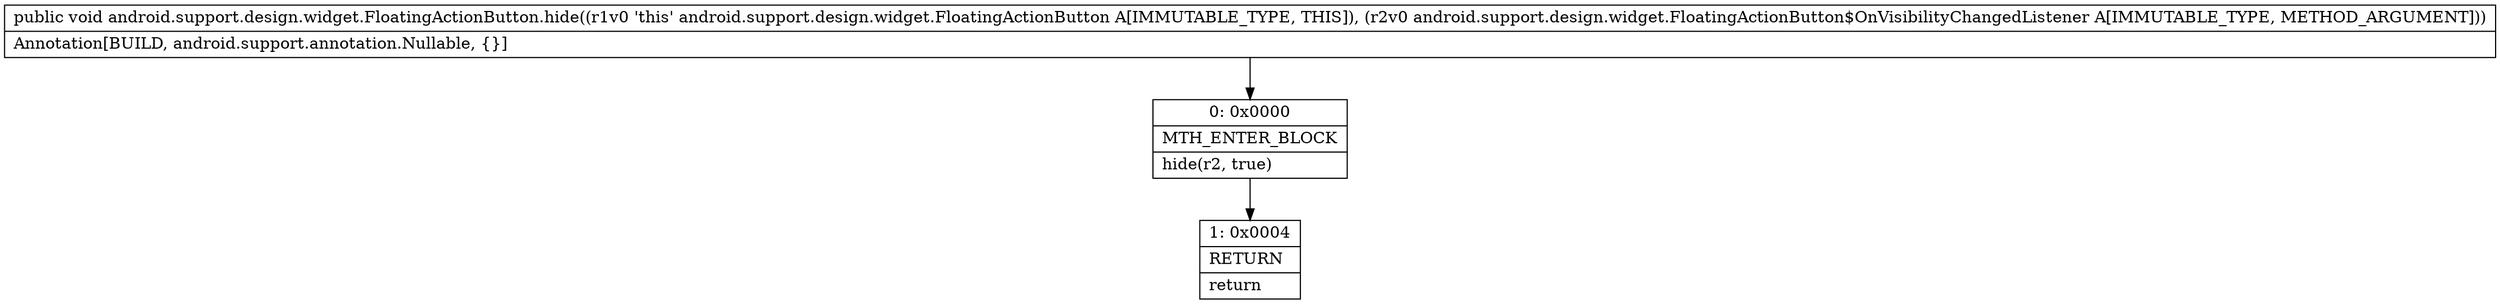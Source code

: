 digraph "CFG forandroid.support.design.widget.FloatingActionButton.hide(Landroid\/support\/design\/widget\/FloatingActionButton$OnVisibilityChangedListener;)V" {
Node_0 [shape=record,label="{0\:\ 0x0000|MTH_ENTER_BLOCK\l|hide(r2, true)\l}"];
Node_1 [shape=record,label="{1\:\ 0x0004|RETURN\l|return\l}"];
MethodNode[shape=record,label="{public void android.support.design.widget.FloatingActionButton.hide((r1v0 'this' android.support.design.widget.FloatingActionButton A[IMMUTABLE_TYPE, THIS]), (r2v0 android.support.design.widget.FloatingActionButton$OnVisibilityChangedListener A[IMMUTABLE_TYPE, METHOD_ARGUMENT]))  | Annotation[BUILD, android.support.annotation.Nullable, \{\}]\l}"];
MethodNode -> Node_0;
Node_0 -> Node_1;
}

